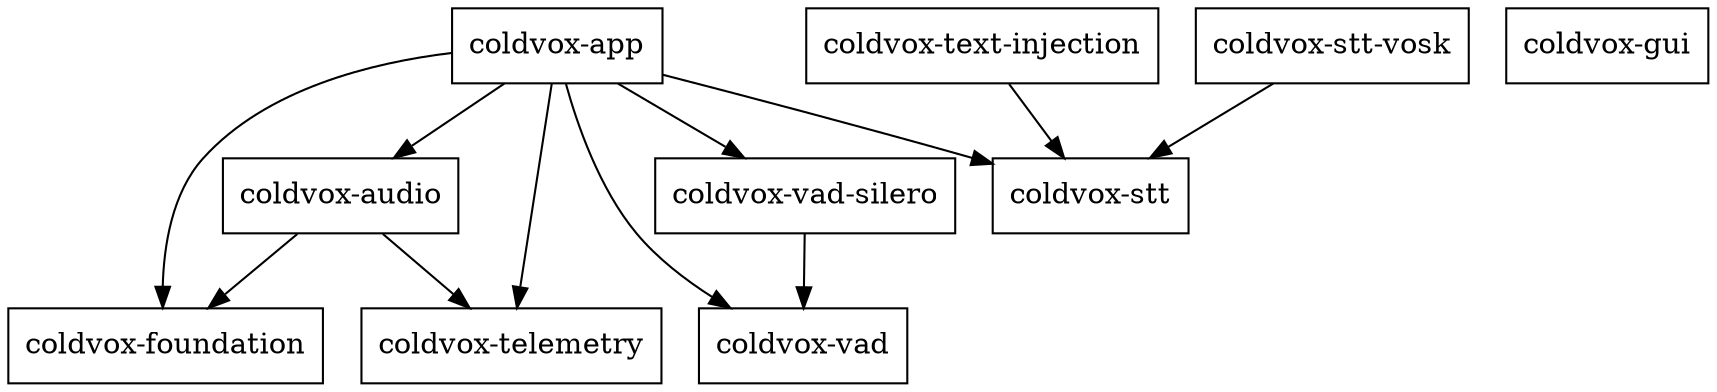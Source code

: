 digraph {
    0 [ label = "coldvox-app" shape = box]
    1 [ label = "coldvox-audio" shape = box]
    2 [ label = "coldvox-foundation" shape = box]
    3 [ label = "coldvox-telemetry" shape = box]
    4 [ label = "coldvox-text-injection" shape = box]
    5 [ label = "coldvox-stt" shape = box]
    6 [ label = "coldvox-stt-vosk" shape = box]
    7 [ label = "coldvox-vad" shape = box]
    8 [ label = "coldvox-vad-silero" shape = box]
    9 [ label = "coldvox-gui" shape = box]
    0 -> 1 [ ]
    0 -> 2 [ ]
    0 -> 5 [ ]
    0 -> 3 [ ]
    0 -> 7 [ ]
    0 -> 8 [ ]
    1 -> 2 [ ]
    1 -> 3 [ ]
    4 -> 5 [ ]
    6 -> 5 [ ]
    8 -> 7 [ ]
}

